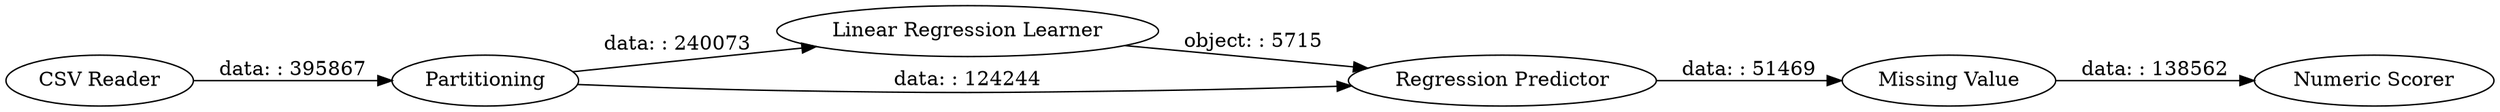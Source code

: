 digraph {
	"7842571367524298810_8" [label="Linear Regression Learner"]
	"7842571367524298810_10" [label=Partitioning]
	"7842571367524298810_9" [label="Regression Predictor"]
	"7842571367524298810_13" [label="CSV Reader"]
	"7842571367524298810_14" [label="Missing Value"]
	"7842571367524298810_12" [label="Numeric Scorer"]
	"7842571367524298810_13" -> "7842571367524298810_10" [label="data: : 395867"]
	"7842571367524298810_10" -> "7842571367524298810_8" [label="data: : 240073"]
	"7842571367524298810_14" -> "7842571367524298810_12" [label="data: : 138562"]
	"7842571367524298810_9" -> "7842571367524298810_14" [label="data: : 51469"]
	"7842571367524298810_10" -> "7842571367524298810_9" [label="data: : 124244"]
	"7842571367524298810_8" -> "7842571367524298810_9" [label="object: : 5715"]
	rankdir=LR
}
